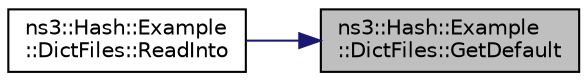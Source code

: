 digraph "ns3::Hash::Example::DictFiles::GetDefault"
{
 // LATEX_PDF_SIZE
  edge [fontname="Helvetica",fontsize="10",labelfontname="Helvetica",labelfontsize="10"];
  node [fontname="Helvetica",fontsize="10",shape=record];
  rankdir="RL";
  Node1 [label="ns3::Hash::Example\l::DictFiles::GetDefault",height=0.2,width=0.4,color="black", fillcolor="grey75", style="filled", fontcolor="black",tooltip=" "];
  Node1 -> Node2 [dir="back",color="midnightblue",fontsize="10",style="solid",fontname="Helvetica"];
  Node2 [label="ns3::Hash::Example\l::DictFiles::ReadInto",height=0.2,width=0.4,color="black", fillcolor="white", style="filled",URL="$classns3_1_1_hash_1_1_example_1_1_dict_files.html#a59e6e06d279091c6163ba0282d25b778",tooltip="Add phrases from the files into the dict."];
}
